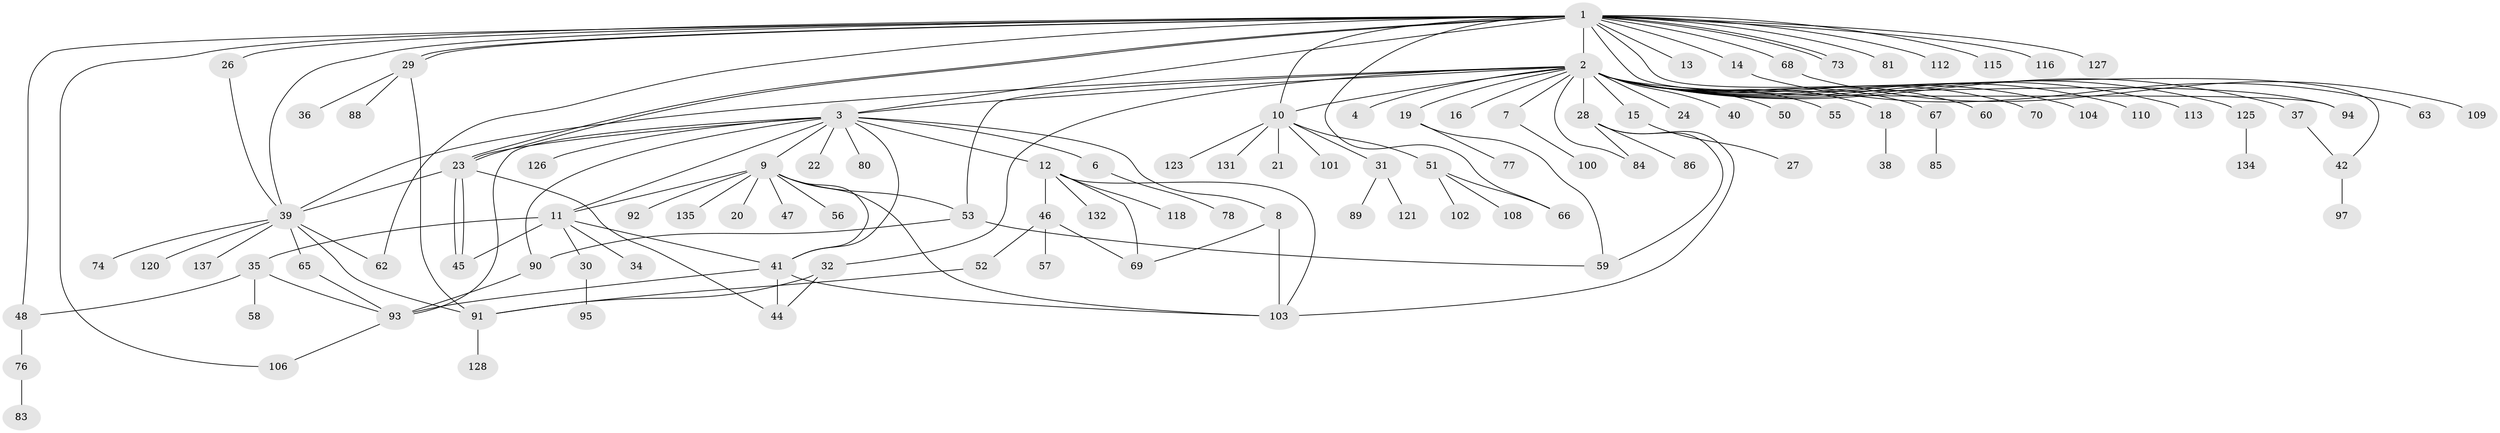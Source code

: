 // Generated by graph-tools (version 1.1) at 2025/23/03/03/25 07:23:51]
// undirected, 107 vertices, 146 edges
graph export_dot {
graph [start="1"]
  node [color=gray90,style=filled];
  1 [super="+5"];
  2 [super="+107"];
  3 [super="+54"];
  4;
  6 [super="+33"];
  7 [super="+117"];
  8 [super="+129"];
  9 [super="+17"];
  10 [super="+130"];
  11 [super="+43"];
  12 [super="+25"];
  13;
  14 [super="+122"];
  15 [super="+99"];
  16;
  18;
  19;
  20 [super="+79"];
  21;
  22;
  23 [super="+111"];
  24;
  26;
  27;
  28 [super="+105"];
  29 [super="+124"];
  30 [super="+136"];
  31;
  32;
  34;
  35 [super="+71"];
  36;
  37;
  38;
  39 [super="+61"];
  40 [super="+114"];
  41 [super="+75"];
  42;
  44;
  45;
  46 [super="+49"];
  47 [super="+72"];
  48 [super="+133"];
  50;
  51 [super="+82"];
  52;
  53 [super="+64"];
  55;
  56;
  57;
  58;
  59 [super="+96"];
  60;
  62;
  63;
  65 [super="+87"];
  66;
  67;
  68;
  69;
  70;
  73;
  74;
  76;
  77;
  78;
  80;
  81;
  83;
  84;
  85;
  86;
  88;
  89;
  90;
  91 [super="+119"];
  92;
  93 [super="+98"];
  94;
  95;
  97;
  100;
  101;
  102;
  103;
  104;
  106;
  108;
  109;
  110;
  112;
  113;
  115;
  116;
  118;
  120;
  121;
  123;
  125;
  126;
  127;
  128;
  131;
  132;
  134;
  135;
  137;
  1 -- 2;
  1 -- 3;
  1 -- 10;
  1 -- 13;
  1 -- 14;
  1 -- 23;
  1 -- 23;
  1 -- 26;
  1 -- 29;
  1 -- 29;
  1 -- 42;
  1 -- 48;
  1 -- 62;
  1 -- 66;
  1 -- 68;
  1 -- 73;
  1 -- 73;
  1 -- 81;
  1 -- 94;
  1 -- 106;
  1 -- 112;
  1 -- 115;
  1 -- 116;
  1 -- 127;
  1 -- 39;
  2 -- 3;
  2 -- 4;
  2 -- 7;
  2 -- 10;
  2 -- 15;
  2 -- 16;
  2 -- 18;
  2 -- 19;
  2 -- 24;
  2 -- 28;
  2 -- 32;
  2 -- 37;
  2 -- 39;
  2 -- 40;
  2 -- 50;
  2 -- 55;
  2 -- 60;
  2 -- 67;
  2 -- 70;
  2 -- 84;
  2 -- 94;
  2 -- 104;
  2 -- 110;
  2 -- 113;
  2 -- 125;
  2 -- 53;
  3 -- 6;
  3 -- 8;
  3 -- 9;
  3 -- 11;
  3 -- 12;
  3 -- 22;
  3 -- 41;
  3 -- 80;
  3 -- 90;
  3 -- 126;
  3 -- 93;
  3 -- 23;
  6 -- 78;
  7 -- 100;
  8 -- 69;
  8 -- 103;
  9 -- 103;
  9 -- 135;
  9 -- 41;
  9 -- 11;
  9 -- 47;
  9 -- 20;
  9 -- 53;
  9 -- 56;
  9 -- 92;
  10 -- 21;
  10 -- 31;
  10 -- 51;
  10 -- 101;
  10 -- 123;
  10 -- 131;
  11 -- 30;
  11 -- 34;
  11 -- 35;
  11 -- 41;
  11 -- 45;
  12 -- 69;
  12 -- 103;
  12 -- 118;
  12 -- 132;
  12 -- 46;
  14 -- 63;
  15 -- 27;
  18 -- 38;
  19 -- 59;
  19 -- 77;
  23 -- 44;
  23 -- 45;
  23 -- 45;
  23 -- 39;
  26 -- 39;
  28 -- 84;
  28 -- 86;
  28 -- 103;
  28 -- 59;
  29 -- 36;
  29 -- 88;
  29 -- 91;
  30 -- 95;
  31 -- 89;
  31 -- 121;
  32 -- 44;
  32 -- 91;
  35 -- 48;
  35 -- 58;
  35 -- 93;
  37 -- 42;
  39 -- 137;
  39 -- 65;
  39 -- 74;
  39 -- 120;
  39 -- 91;
  39 -- 62;
  41 -- 93;
  41 -- 103;
  41 -- 44;
  42 -- 97;
  46 -- 52;
  46 -- 57;
  46 -- 69;
  48 -- 76;
  51 -- 66;
  51 -- 102;
  51 -- 108;
  52 -- 91;
  53 -- 59;
  53 -- 90;
  65 -- 93;
  67 -- 85;
  68 -- 109;
  76 -- 83;
  90 -- 93;
  91 -- 128;
  93 -- 106;
  125 -- 134;
}
